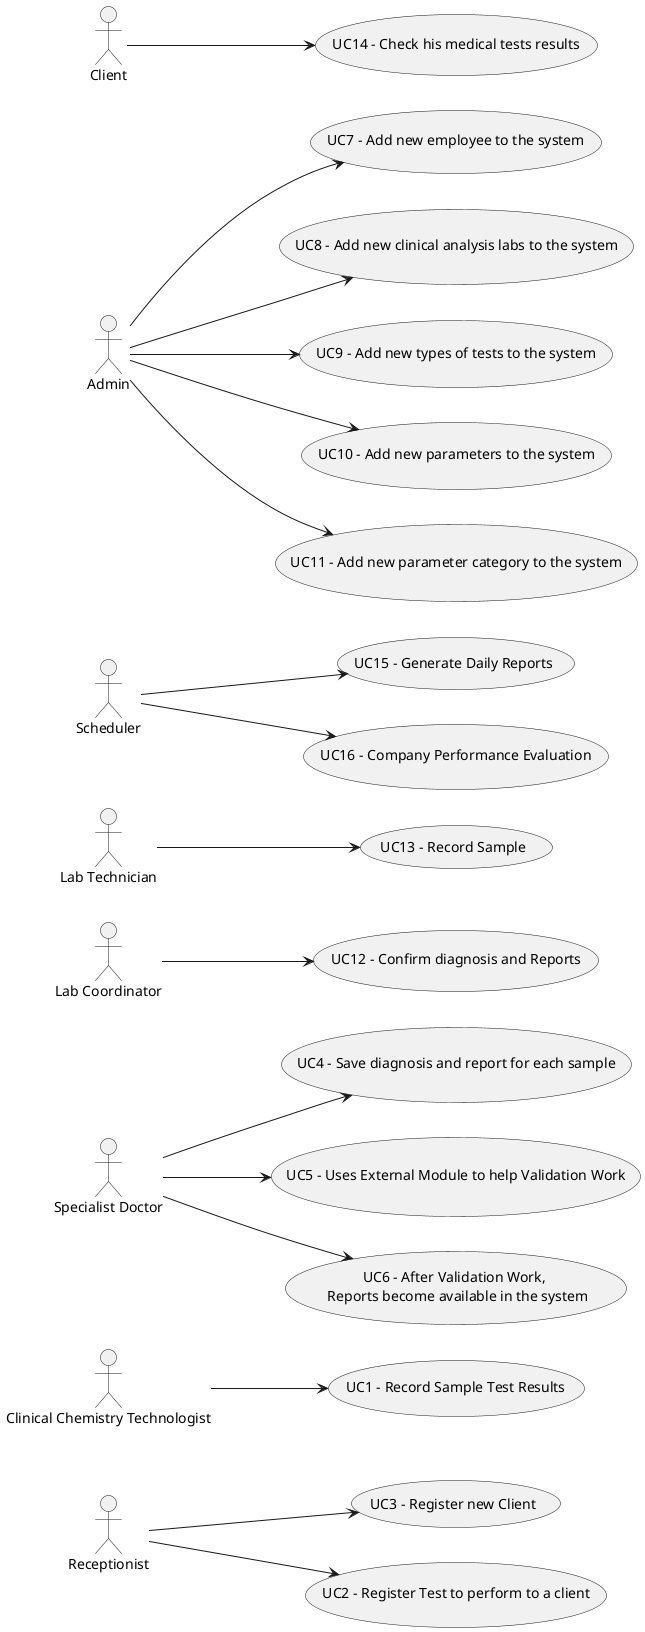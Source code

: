 @startuml
'https://plantuml.com/use-case-diagram

left to right direction
:Receptionist: as Recep
Recep --> (UC3 - Register new Client)
Recep --> (UC2 - Register Test to perform to a client)
:Clinical Chemistry Technologist: --> (UC1 - Record Sample Test Results)
:Specialist Doctor: --> (UC4 - Save diagnosis and report for each sample)
:Specialist Doctor: --> (UC5 - Uses External Module to help Validation Work)
:Specialist Doctor: --> (UC6 - After Validation Work, \n Reports become available in the system)

:Lab Coordinator: as lc
(UC12 - Confirm diagnosis and Reports) as UC12

:Lab Technician: as lt
(UC13 - Record Sample) as UC13

:Scheduler: --> (UC15 - Generate Daily Reports)
:Scheduler: --> (UC16 - Company Performance Evaluation)
lc --> UC12


lt --> UC13

:Admin: --> (UC7 - Add new employee to the system)
:Admin: --> (UC8 - Add new clinical analysis labs to the system)
:Admin: --> (UC9 - Add new types of tests to the system)
:Admin: --> (UC10 - Add new parameters to the system)
:Admin: --> (UC11 - Add new parameter category to the system)
:Client: --> (UC14 - Check his medical tests results)
@enduml